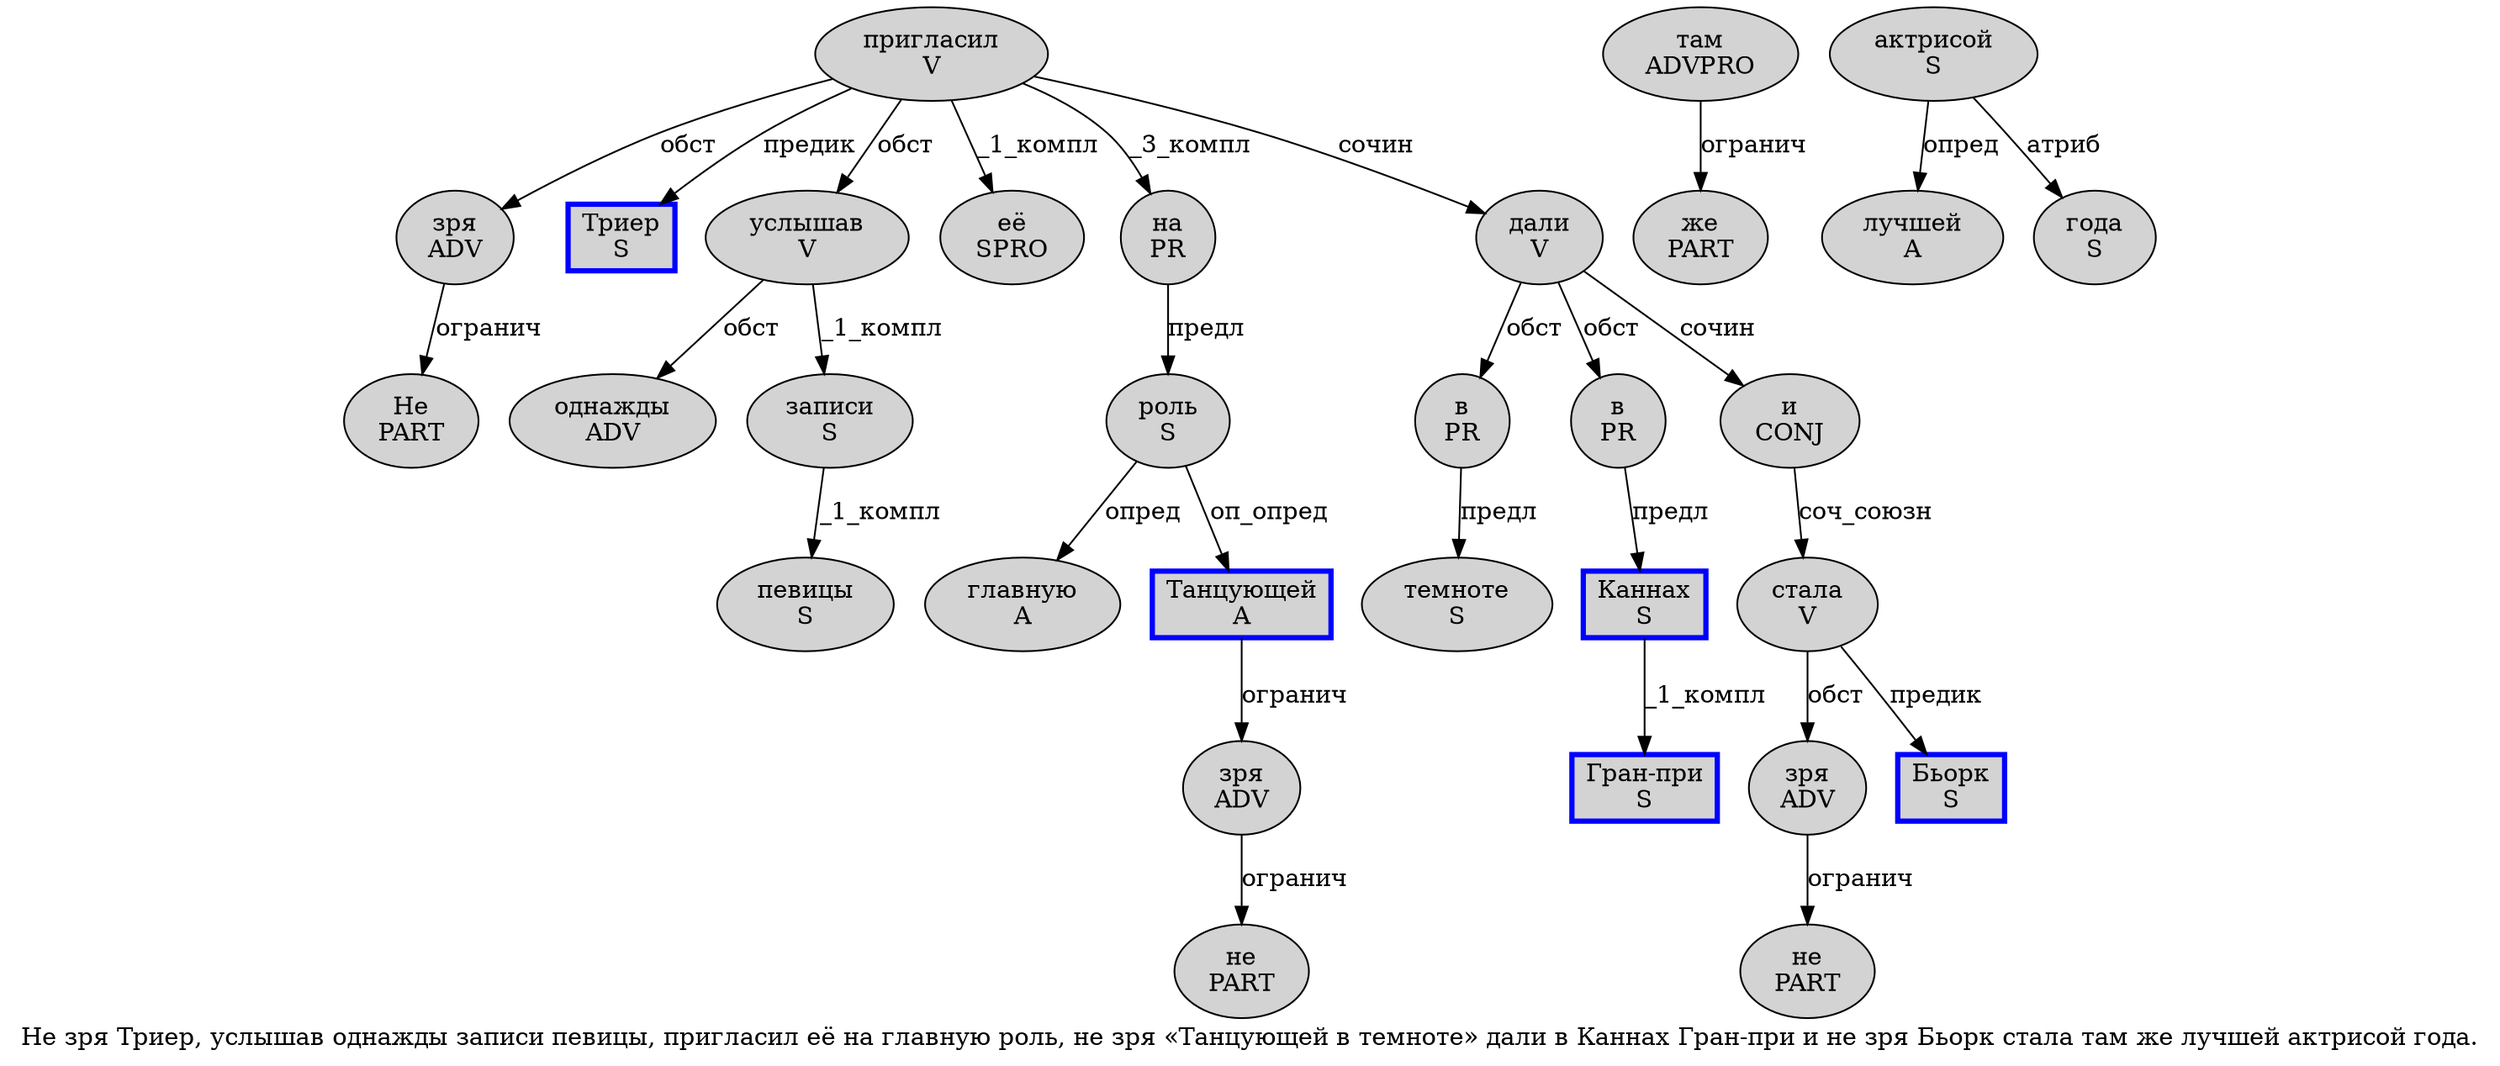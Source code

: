 digraph SENTENCE_378 {
	graph [label="Не зря Триер, услышав однажды записи певицы, пригласил её на главную роль, не зря «Танцующей в темноте» дали в Каннах Гран-при и не зря Бьорк стала там же лучшей актрисой года."]
	node [style=filled]
		0 [label="Не
PART" color="" fillcolor=lightgray penwidth=1 shape=ellipse]
		1 [label="зря
ADV" color="" fillcolor=lightgray penwidth=1 shape=ellipse]
		2 [label="Триер
S" color=blue fillcolor=lightgray penwidth=3 shape=box]
		4 [label="услышав
V" color="" fillcolor=lightgray penwidth=1 shape=ellipse]
		5 [label="однажды
ADV" color="" fillcolor=lightgray penwidth=1 shape=ellipse]
		6 [label="записи
S" color="" fillcolor=lightgray penwidth=1 shape=ellipse]
		7 [label="певицы
S" color="" fillcolor=lightgray penwidth=1 shape=ellipse]
		9 [label="пригласил
V" color="" fillcolor=lightgray penwidth=1 shape=ellipse]
		10 [label="её
SPRO" color="" fillcolor=lightgray penwidth=1 shape=ellipse]
		11 [label="на
PR" color="" fillcolor=lightgray penwidth=1 shape=ellipse]
		12 [label="главную
A" color="" fillcolor=lightgray penwidth=1 shape=ellipse]
		13 [label="роль
S" color="" fillcolor=lightgray penwidth=1 shape=ellipse]
		15 [label="не
PART" color="" fillcolor=lightgray penwidth=1 shape=ellipse]
		16 [label="зря
ADV" color="" fillcolor=lightgray penwidth=1 shape=ellipse]
		18 [label="Танцующей
A" color=blue fillcolor=lightgray penwidth=3 shape=box]
		19 [label="в
PR" color="" fillcolor=lightgray penwidth=1 shape=ellipse]
		20 [label="темноте
S" color="" fillcolor=lightgray penwidth=1 shape=ellipse]
		22 [label="дали
V" color="" fillcolor=lightgray penwidth=1 shape=ellipse]
		23 [label="в
PR" color="" fillcolor=lightgray penwidth=1 shape=ellipse]
		24 [label="Каннах
S" color=blue fillcolor=lightgray penwidth=3 shape=box]
		25 [label="Гран-при
S" color=blue fillcolor=lightgray penwidth=3 shape=box]
		26 [label="и
CONJ" color="" fillcolor=lightgray penwidth=1 shape=ellipse]
		27 [label="не
PART" color="" fillcolor=lightgray penwidth=1 shape=ellipse]
		28 [label="зря
ADV" color="" fillcolor=lightgray penwidth=1 shape=ellipse]
		29 [label="Бьорк
S" color=blue fillcolor=lightgray penwidth=3 shape=box]
		30 [label="стала
V" color="" fillcolor=lightgray penwidth=1 shape=ellipse]
		31 [label="там
ADVPRO" color="" fillcolor=lightgray penwidth=1 shape=ellipse]
		32 [label="же
PART" color="" fillcolor=lightgray penwidth=1 shape=ellipse]
		33 [label="лучшей
A" color="" fillcolor=lightgray penwidth=1 shape=ellipse]
		34 [label="актрисой
S" color="" fillcolor=lightgray penwidth=1 shape=ellipse]
		35 [label="года
S" color="" fillcolor=lightgray penwidth=1 shape=ellipse]
			6 -> 7 [label="_1_компл"]
			22 -> 19 [label="обст"]
			22 -> 23 [label="обст"]
			22 -> 26 [label="сочин"]
			23 -> 24 [label="предл"]
			31 -> 32 [label="огранич"]
			9 -> 1 [label="обст"]
			9 -> 2 [label="предик"]
			9 -> 4 [label="обст"]
			9 -> 10 [label="_1_компл"]
			9 -> 11 [label="_3_компл"]
			9 -> 22 [label="сочин"]
			19 -> 20 [label="предл"]
			18 -> 16 [label="огранич"]
			26 -> 30 [label="соч_союзн"]
			24 -> 25 [label="_1_компл"]
			28 -> 27 [label="огранич"]
			34 -> 33 [label="опред"]
			34 -> 35 [label="атриб"]
			30 -> 28 [label="обст"]
			30 -> 29 [label="предик"]
			4 -> 5 [label="обст"]
			4 -> 6 [label="_1_компл"]
			16 -> 15 [label="огранич"]
			13 -> 12 [label="опред"]
			13 -> 18 [label="оп_опред"]
			11 -> 13 [label="предл"]
			1 -> 0 [label="огранич"]
}